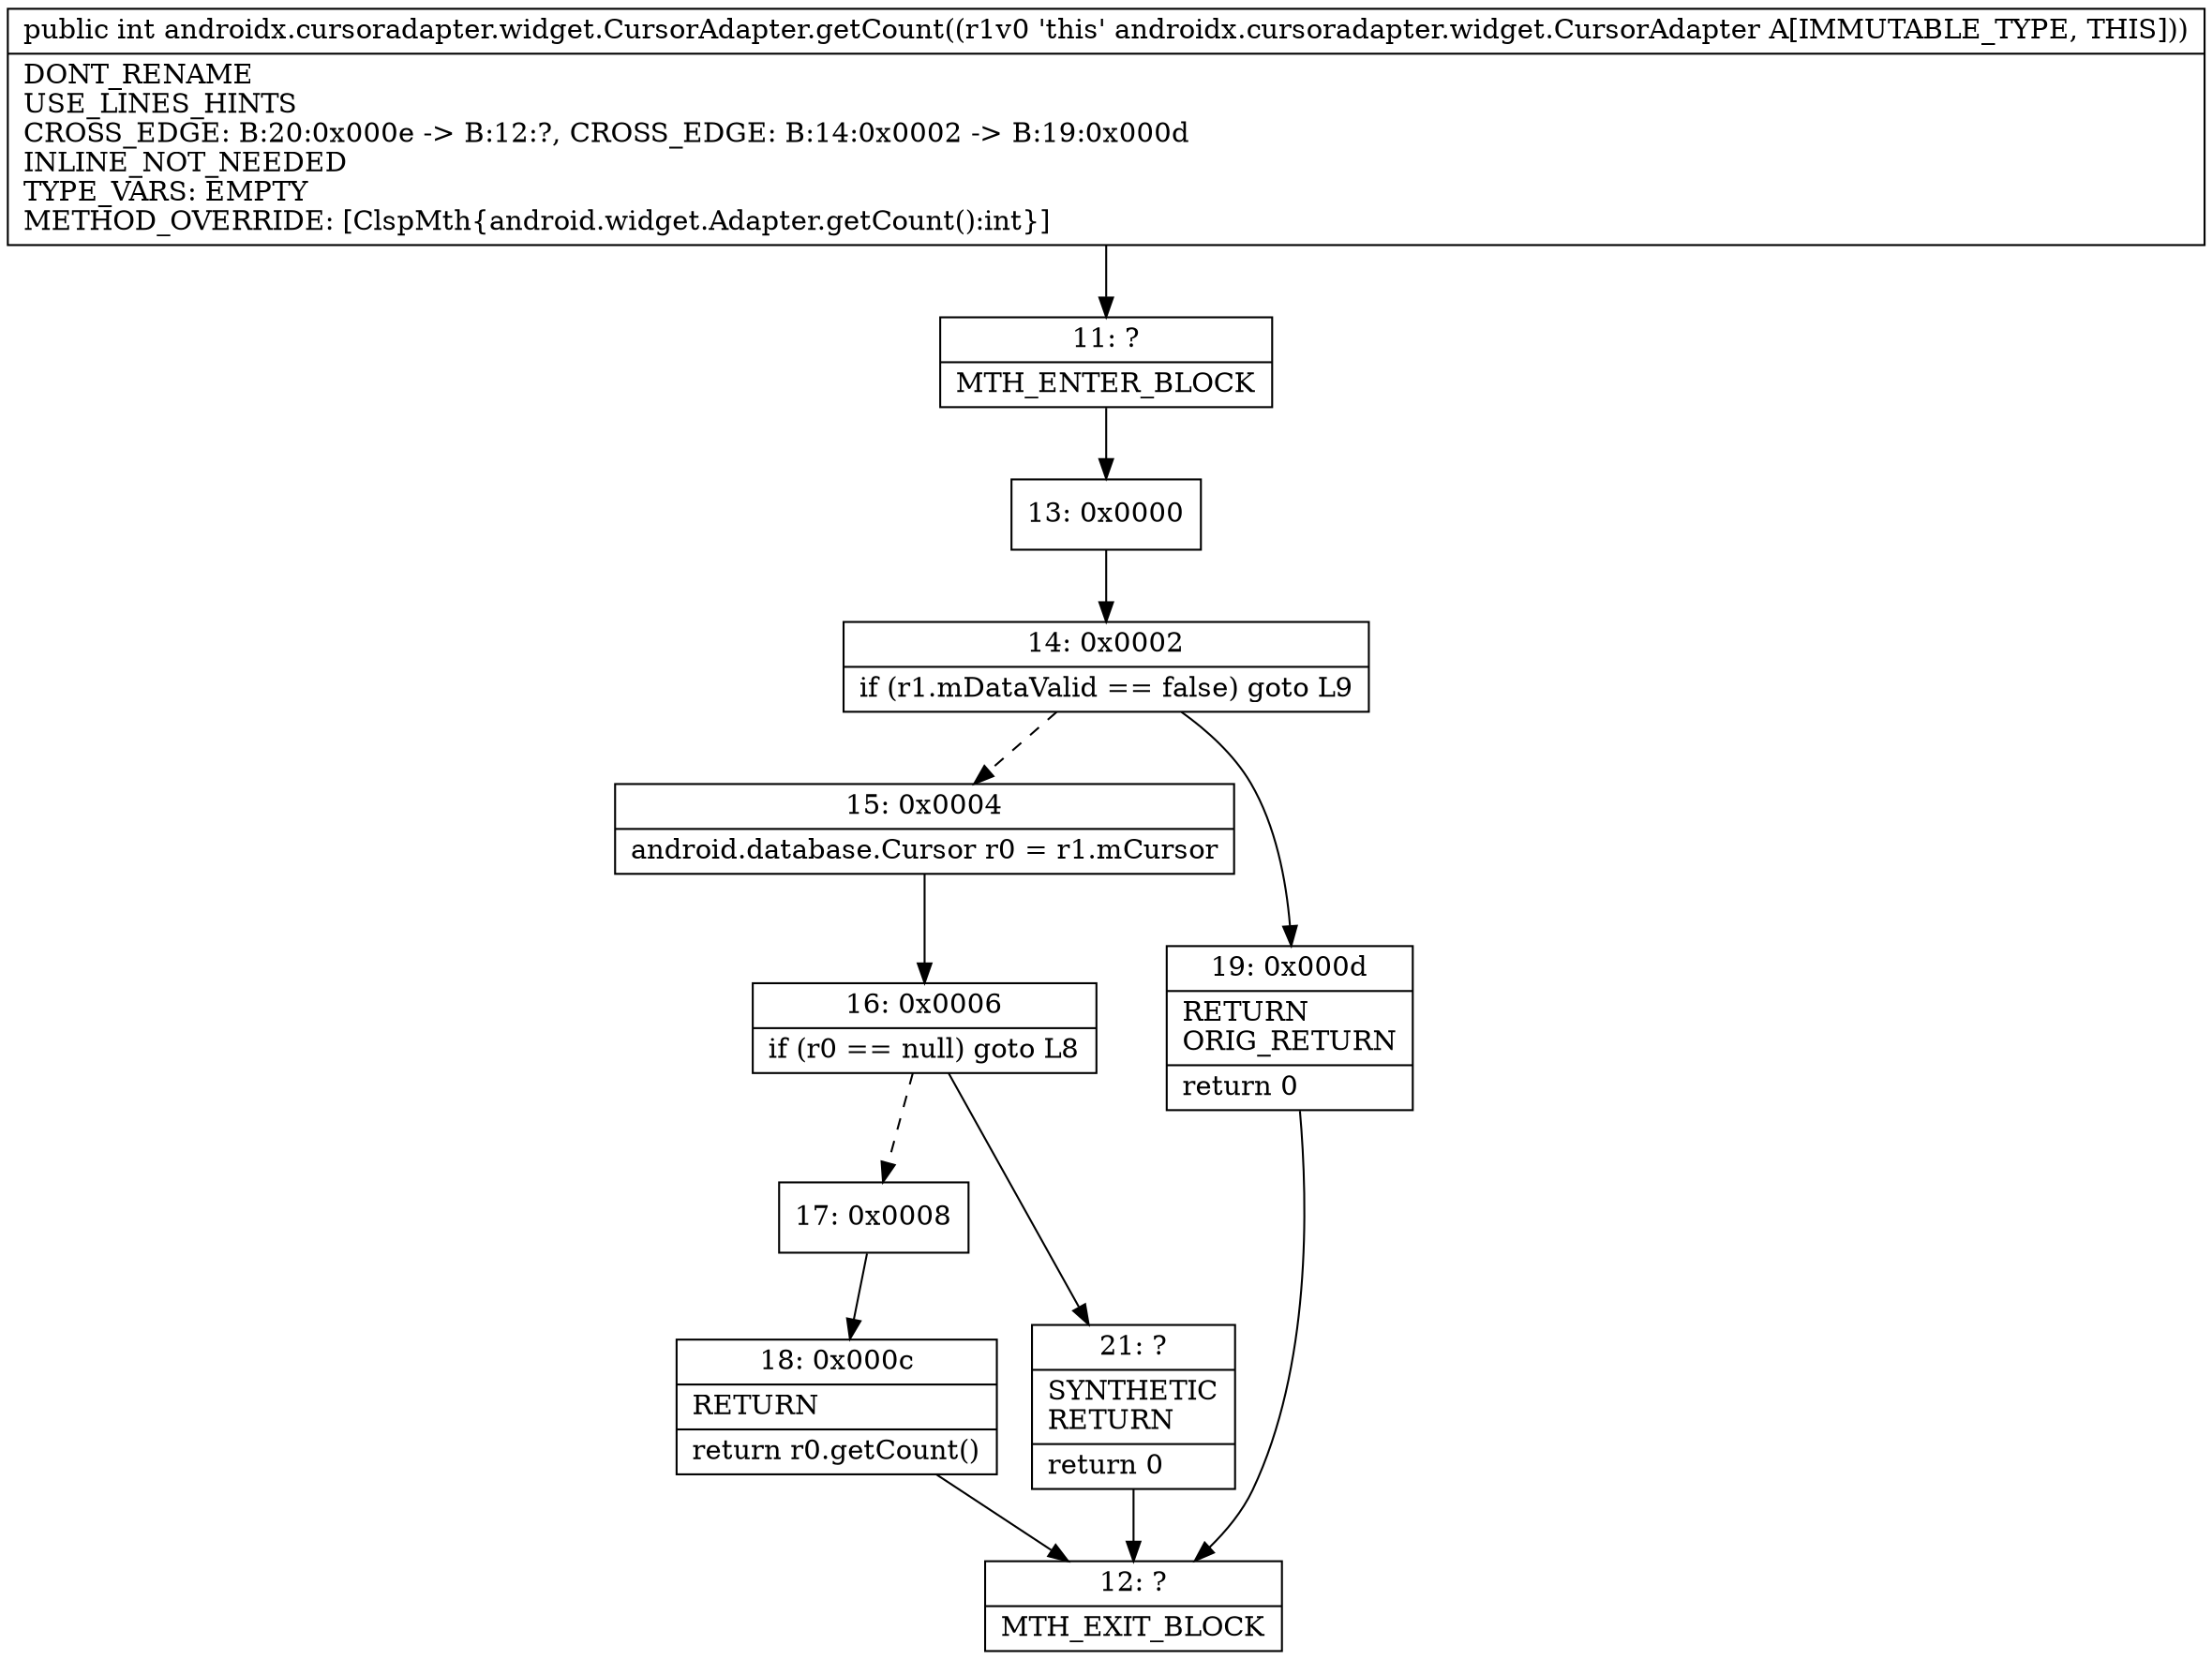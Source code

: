 digraph "CFG forandroidx.cursoradapter.widget.CursorAdapter.getCount()I" {
Node_11 [shape=record,label="{11\:\ ?|MTH_ENTER_BLOCK\l}"];
Node_13 [shape=record,label="{13\:\ 0x0000}"];
Node_14 [shape=record,label="{14\:\ 0x0002|if (r1.mDataValid == false) goto L9\l}"];
Node_15 [shape=record,label="{15\:\ 0x0004|android.database.Cursor r0 = r1.mCursor\l}"];
Node_16 [shape=record,label="{16\:\ 0x0006|if (r0 == null) goto L8\l}"];
Node_17 [shape=record,label="{17\:\ 0x0008}"];
Node_18 [shape=record,label="{18\:\ 0x000c|RETURN\l|return r0.getCount()\l}"];
Node_12 [shape=record,label="{12\:\ ?|MTH_EXIT_BLOCK\l}"];
Node_21 [shape=record,label="{21\:\ ?|SYNTHETIC\lRETURN\l|return 0\l}"];
Node_19 [shape=record,label="{19\:\ 0x000d|RETURN\lORIG_RETURN\l|return 0\l}"];
MethodNode[shape=record,label="{public int androidx.cursoradapter.widget.CursorAdapter.getCount((r1v0 'this' androidx.cursoradapter.widget.CursorAdapter A[IMMUTABLE_TYPE, THIS]))  | DONT_RENAME\lUSE_LINES_HINTS\lCROSS_EDGE: B:20:0x000e \-\> B:12:?, CROSS_EDGE: B:14:0x0002 \-\> B:19:0x000d\lINLINE_NOT_NEEDED\lTYPE_VARS: EMPTY\lMETHOD_OVERRIDE: [ClspMth\{android.widget.Adapter.getCount():int\}]\l}"];
MethodNode -> Node_11;Node_11 -> Node_13;
Node_13 -> Node_14;
Node_14 -> Node_15[style=dashed];
Node_14 -> Node_19;
Node_15 -> Node_16;
Node_16 -> Node_17[style=dashed];
Node_16 -> Node_21;
Node_17 -> Node_18;
Node_18 -> Node_12;
Node_21 -> Node_12;
Node_19 -> Node_12;
}

